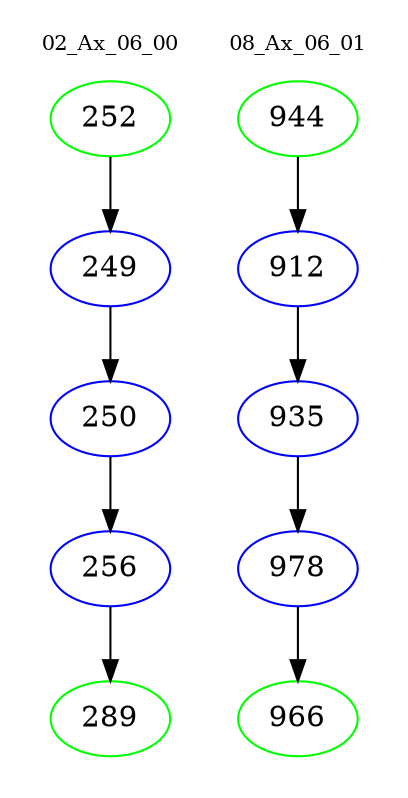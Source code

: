 digraph{
subgraph cluster_0 {
color = white
label = "02_Ax_06_00";
fontsize=10;
T0_252 [label="252", color="green"]
T0_252 -> T0_249 [color="black"]
T0_249 [label="249", color="blue"]
T0_249 -> T0_250 [color="black"]
T0_250 [label="250", color="blue"]
T0_250 -> T0_256 [color="black"]
T0_256 [label="256", color="blue"]
T0_256 -> T0_289 [color="black"]
T0_289 [label="289", color="green"]
}
subgraph cluster_1 {
color = white
label = "08_Ax_06_01";
fontsize=10;
T1_944 [label="944", color="green"]
T1_944 -> T1_912 [color="black"]
T1_912 [label="912", color="blue"]
T1_912 -> T1_935 [color="black"]
T1_935 [label="935", color="blue"]
T1_935 -> T1_978 [color="black"]
T1_978 [label="978", color="blue"]
T1_978 -> T1_966 [color="black"]
T1_966 [label="966", color="green"]
}
}
